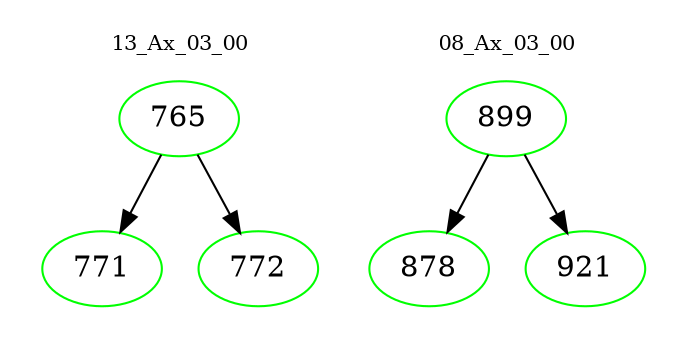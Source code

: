 digraph{
subgraph cluster_0 {
color = white
label = "13_Ax_03_00";
fontsize=10;
T0_765 [label="765", color="green"]
T0_765 -> T0_771 [color="black"]
T0_771 [label="771", color="green"]
T0_765 -> T0_772 [color="black"]
T0_772 [label="772", color="green"]
}
subgraph cluster_1 {
color = white
label = "08_Ax_03_00";
fontsize=10;
T1_899 [label="899", color="green"]
T1_899 -> T1_878 [color="black"]
T1_878 [label="878", color="green"]
T1_899 -> T1_921 [color="black"]
T1_921 [label="921", color="green"]
}
}
